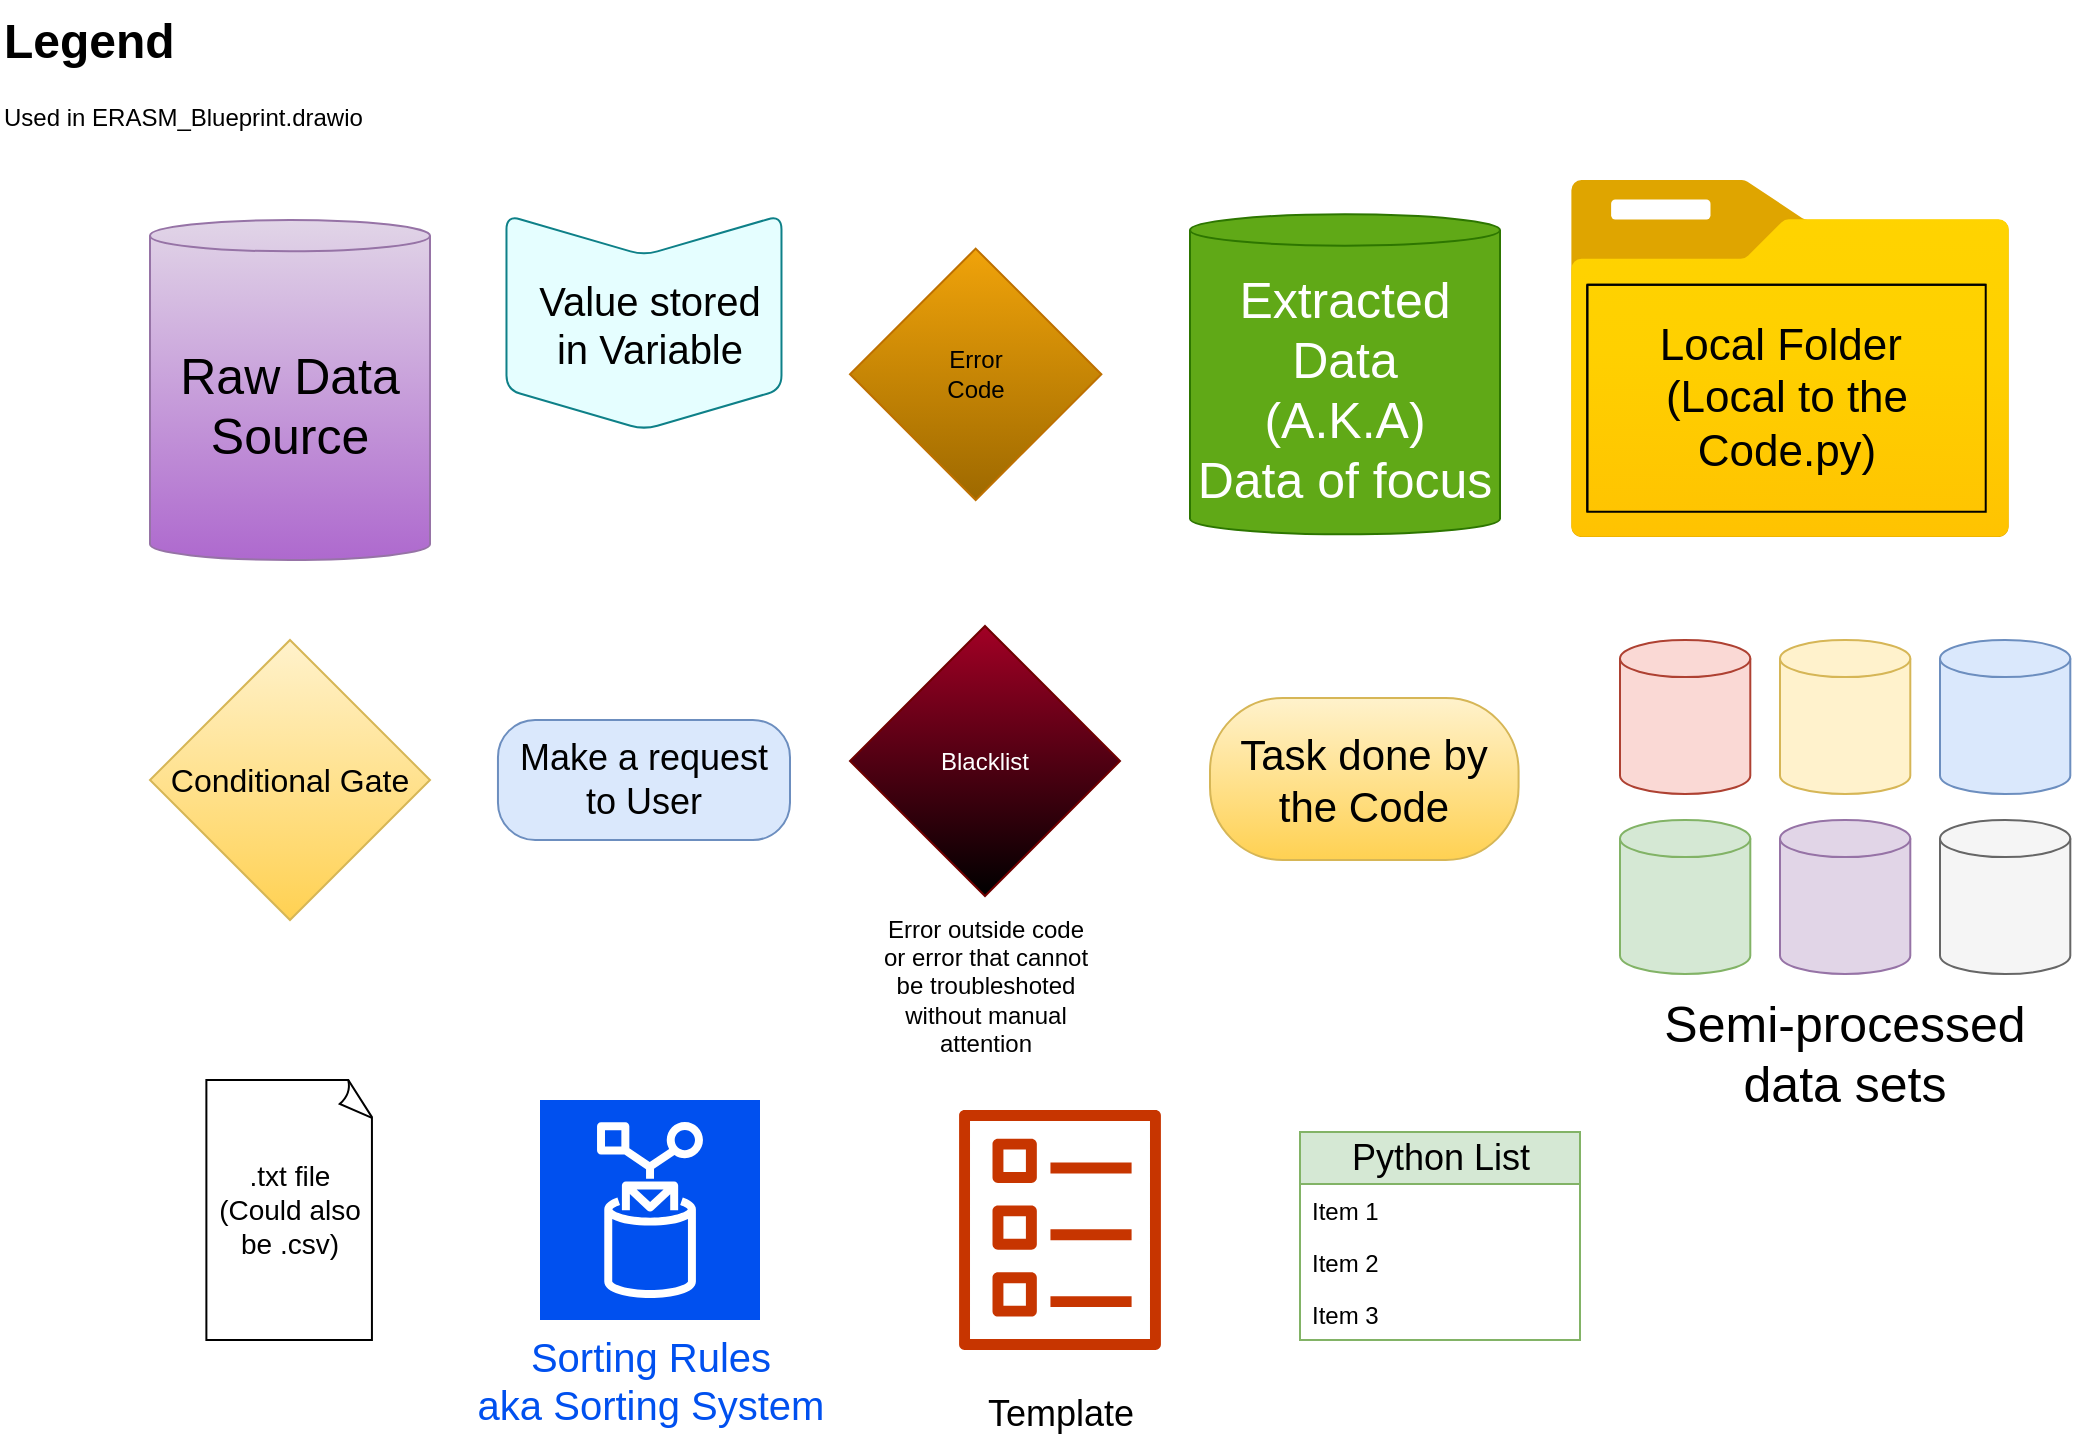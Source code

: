 <mxfile version="24.7.5">
  <diagram name="Page-1" id="BP2uYiYtDhzIP6rv-mum">
    <mxGraphModel dx="196" dy="953" grid="1" gridSize="10" guides="1" tooltips="1" connect="1" arrows="1" fold="1" page="1" pageScale="1" pageWidth="1100" pageHeight="850" math="0" shadow="0">
      <root>
        <mxCell id="0" />
        <mxCell id="1" parent="0" />
        <mxCell id="cWb5SJ1JfWpika560xzd-1" value="&lt;font style=&quot;font-size: 25px;&quot;&gt;Raw Data Source&lt;/font&gt;" style="shape=cylinder3;whiteSpace=wrap;html=1;boundedLbl=1;backgroundOutline=1;size=7.833;fillColor=#e1d5e7;strokeColor=#9673a6;gradientColor=#ae69ce;" vertex="1" parent="1">
          <mxGeometry x="1185" y="110" width="140" height="170" as="geometry" />
        </mxCell>
        <mxCell id="cWb5SJ1JfWpika560xzd-2" value="&lt;h1 style=&quot;margin-top: 0px;&quot;&gt;Legend&lt;/h1&gt;&lt;p&gt;Used in ERASM_Blueprint.drawio&lt;/p&gt;" style="text;html=1;whiteSpace=wrap;overflow=hidden;rounded=0;" vertex="1" parent="1">
          <mxGeometry x="1110" width="200" height="70" as="geometry" />
        </mxCell>
        <mxCell id="cWb5SJ1JfWpika560xzd-4" value="" style="shape=step;perimeter=stepPerimeter;whiteSpace=wrap;html=1;fixedSize=1;fillColor=#e5feff;strokeColor=#0e8088;rounded=1;rotation=90;arcSize=14;" vertex="1" parent="1">
          <mxGeometry x="1378.41" y="92.46" width="107.16" height="137.5" as="geometry" />
        </mxCell>
        <mxCell id="cWb5SJ1JfWpika560xzd-5" value="&lt;font style=&quot;font-size: 20px;&quot;&gt;Value stored in Variable&lt;/font&gt;" style="text;html=1;align=center;verticalAlign=middle;whiteSpace=wrap;rounded=0;" vertex="1" parent="1">
          <mxGeometry x="1375" y="124.31" width="120" height="75.69" as="geometry" />
        </mxCell>
        <mxCell id="cWb5SJ1JfWpika560xzd-6" value="Error&lt;div&gt;Code&lt;/div&gt;" style="rhombus;whiteSpace=wrap;html=1;fillColor=#f0a30a;strokeColor=#BD7000;fontColor=#000000;gradientColor=#9e6900;" vertex="1" parent="1">
          <mxGeometry x="1535" y="124.31" width="125.69" height="125.69" as="geometry" />
        </mxCell>
        <mxCell id="cWb5SJ1JfWpika560xzd-7" value="&lt;font style=&quot;font-size: 25px;&quot;&gt;Extracted Data&lt;/font&gt;&lt;div&gt;&lt;span style=&quot;font-size: 25px;&quot;&gt;(A.K.A)&lt;/span&gt;&lt;/div&gt;&lt;div&gt;&lt;font style=&quot;font-size: 25px;&quot;&gt;Data of focus&lt;/font&gt;&lt;/div&gt;" style="shape=cylinder3;whiteSpace=wrap;html=1;boundedLbl=1;backgroundOutline=1;size=7.833;fillColor=#60a917;strokeColor=#2D7600;fontColor=#ffffff;" vertex="1" parent="1">
          <mxGeometry x="1705" y="107.15" width="155" height="160" as="geometry" />
        </mxCell>
        <mxCell id="cWb5SJ1JfWpika560xzd-11" value="" style="group" vertex="1" connectable="0" parent="1">
          <mxGeometry x="1895" y="90" width="220" height="180" as="geometry" />
        </mxCell>
        <mxCell id="cWb5SJ1JfWpika560xzd-9" value="" style="image;aspect=fixed;html=1;points=[];align=center;fontSize=12;image=img/lib/azure2/general/Folder_Blank.svg;" vertex="1" parent="cWb5SJ1JfWpika560xzd-11">
          <mxGeometry width="220.0" height="178.541" as="geometry" />
        </mxCell>
        <mxCell id="cWb5SJ1JfWpika560xzd-10" value="&lt;font style=&quot;font-size: 22px;&quot;&gt;Local Folder&amp;nbsp;&lt;/font&gt;&lt;div style=&quot;font-size: 22px;&quot;&gt;&lt;font style=&quot;font-size: 22px;&quot;&gt;(Local to the Code.py)&lt;/font&gt;&lt;/div&gt;" style="shape=cube;whiteSpace=wrap;html=1;boundedLbl=1;backgroundOutline=1;darkOpacity=0.05;darkOpacity2=0.1;size=0;fillColor=none;strokeColor=#000000;" vertex="1" parent="cWb5SJ1JfWpika560xzd-11">
          <mxGeometry x="8.661" y="52.389" width="199.197" height="113.51" as="geometry" />
        </mxCell>
        <mxCell id="cWb5SJ1JfWpika560xzd-12" value="&lt;font style=&quot;font-size: 16px;&quot;&gt;Conditional Gate&lt;/font&gt;" style="rhombus;whiteSpace=wrap;html=1;fillColor=#fff2cc;strokeColor=#d6b656;gradientColor=#ffd152;" vertex="1" parent="1">
          <mxGeometry x="1185" y="320" width="140" height="140" as="geometry" />
        </mxCell>
        <mxCell id="cWb5SJ1JfWpika560xzd-13" value="&lt;div&gt;&lt;font style=&quot;font-size: 18px;&quot;&gt;Make a request to User&lt;/font&gt;&lt;br&gt;&lt;/div&gt;" style="rounded=1;whiteSpace=wrap;html=1;strokeColor=#6c8ebf;align=center;verticalAlign=middle;fontFamily=Helvetica;fontSize=12;fillColor=#dae8fc;arcSize=31;" vertex="1" parent="1">
          <mxGeometry x="1358.98" y="360" width="146.02" height="60" as="geometry" />
        </mxCell>
        <mxCell id="cWb5SJ1JfWpika560xzd-14" value="Blacklist" style="rhombus;whiteSpace=wrap;html=1;fillColor=#a20025;strokeColor=#6F0000;fontColor=#ffffff;gradientColor=default;" vertex="1" parent="1">
          <mxGeometry x="1535" y="313" width="135" height="135" as="geometry" />
        </mxCell>
        <mxCell id="cWb5SJ1JfWpika560xzd-15" value="Error outside code or error that cannot be troubleshoted without manual attention" style="text;html=1;align=center;verticalAlign=middle;whiteSpace=wrap;rounded=0;" vertex="1" parent="1">
          <mxGeometry x="1547.5" y="448" width="110" height="90" as="geometry" />
        </mxCell>
        <mxCell id="cWb5SJ1JfWpika560xzd-16" value="&lt;div&gt;&lt;font style=&quot;font-size: 21px;&quot;&gt;Task done by the Code&lt;/font&gt;&lt;br&gt;&lt;/div&gt;" style="rounded=1;whiteSpace=wrap;html=1;strokeColor=#d6b656;align=center;verticalAlign=middle;fontFamily=Helvetica;fontSize=12;fontColor=default;fillColor=#fff2cc;gradientColor=#ffd152;arcSize=45;" vertex="1" parent="1">
          <mxGeometry x="1715" y="349" width="154.29" height="81" as="geometry" />
        </mxCell>
        <mxCell id="cWb5SJ1JfWpika560xzd-17" value="" style="shape=cylinder3;whiteSpace=wrap;html=1;boundedLbl=1;backgroundOutline=1;size=9.278;fillColor=#fad9d5;strokeColor=#ae4132;" vertex="1" parent="1">
          <mxGeometry x="1920" y="320" width="65.15" height="77" as="geometry" />
        </mxCell>
        <mxCell id="cWb5SJ1JfWpika560xzd-18" value="" style="shape=cylinder3;whiteSpace=wrap;html=1;boundedLbl=1;backgroundOutline=1;size=9.278;fillColor=#fff2cc;strokeColor=#d6b656;" vertex="1" parent="1">
          <mxGeometry x="2000" y="320" width="65.15" height="77" as="geometry" />
        </mxCell>
        <mxCell id="cWb5SJ1JfWpika560xzd-19" value="" style="shape=cylinder3;whiteSpace=wrap;html=1;boundedLbl=1;backgroundOutline=1;size=9.278;fillColor=#dae8fc;strokeColor=#6c8ebf;" vertex="1" parent="1">
          <mxGeometry x="2080" y="320" width="65.15" height="77" as="geometry" />
        </mxCell>
        <mxCell id="cWb5SJ1JfWpika560xzd-20" value="" style="shape=cylinder3;whiteSpace=wrap;html=1;boundedLbl=1;backgroundOutline=1;size=9.278;fillColor=#d5e8d4;strokeColor=#82b366;" vertex="1" parent="1">
          <mxGeometry x="1920" y="410" width="65.15" height="77" as="geometry" />
        </mxCell>
        <mxCell id="cWb5SJ1JfWpika560xzd-21" value="" style="shape=cylinder3;whiteSpace=wrap;html=1;boundedLbl=1;backgroundOutline=1;size=9.278;fillColor=#e1d5e7;strokeColor=#9673a6;" vertex="1" parent="1">
          <mxGeometry x="2000" y="410" width="65.15" height="77" as="geometry" />
        </mxCell>
        <mxCell id="cWb5SJ1JfWpika560xzd-22" value="" style="shape=cylinder3;whiteSpace=wrap;html=1;boundedLbl=1;backgroundOutline=1;size=9.278;fillColor=#f5f5f5;strokeColor=#666666;fontColor=#333333;" vertex="1" parent="1">
          <mxGeometry x="2080" y="410" width="65.15" height="77" as="geometry" />
        </mxCell>
        <mxCell id="cWb5SJ1JfWpika560xzd-23" value="&lt;font style=&quot;font-size: 25px;&quot;&gt;Semi-processed data sets&lt;/font&gt;" style="text;html=1;align=center;verticalAlign=middle;whiteSpace=wrap;rounded=0;" vertex="1" parent="1">
          <mxGeometry x="1920" y="489" width="225.15" height="73" as="geometry" />
        </mxCell>
        <mxCell id="cWb5SJ1JfWpika560xzd-24" value="&lt;div style=&quot;font-size: 14px;&quot;&gt;&lt;span style=&quot;&quot;&gt;.txt file&lt;br&gt;(Could also be .csv)&lt;/span&gt;&lt;/div&gt;" style="whiteSpace=wrap;html=1;shape=mxgraph.basic.document" vertex="1" parent="1">
          <mxGeometry x="1213.19" y="540" width="83.62" height="130" as="geometry" />
        </mxCell>
        <mxCell id="cWb5SJ1JfWpika560xzd-25" value="&lt;font color=&quot;#0050ef&quot; style=&quot;font-size: 20px;&quot;&gt;Sorting Rules&lt;/font&gt;&lt;div&gt;&lt;font color=&quot;#0050ef&quot;&gt;&lt;span style=&quot;font-size: 20px;&quot;&gt;aka Sorting System&lt;/span&gt;&lt;/font&gt;&lt;/div&gt;" style="sketch=0;outlineConnect=0;dashed=0;verticalLabelPosition=bottom;verticalAlign=top;align=center;html=1;fontSize=12;fontStyle=0;aspect=fixed;shape=mxgraph.aws4.resourceIcon;resIcon=mxgraph.aws4.rule;fillColor=#0050ef;fontColor=#ffffff;strokeColor=#FFFFFF;" vertex="1" parent="1">
          <mxGeometry x="1380" y="550" width="110" height="110" as="geometry" />
        </mxCell>
        <mxCell id="cWb5SJ1JfWpika560xzd-27" value="&lt;font style=&quot;font-size: 18px;&quot;&gt;Template&lt;/font&gt;" style="sketch=0;outlineConnect=0;fontColor=#000000;strokeColor=#C73500;fillColor=none;dashed=0;verticalLabelPosition=bottom;verticalAlign=top;align=center;html=1;fontSize=12;fontStyle=0;aspect=fixed;shape=mxgraph.aws4.resourceIcon;resIcon=mxgraph.aws4.template;" vertex="1" parent="1">
          <mxGeometry x="1565" y="540" width="150" height="150" as="geometry" />
        </mxCell>
        <mxCell id="cWb5SJ1JfWpika560xzd-28" value="&lt;font style=&quot;font-size: 18px;&quot;&gt;Python List&lt;/font&gt;" style="swimlane;fontStyle=0;childLayout=stackLayout;horizontal=1;startSize=26;fillColor=#d5e8d4;horizontalStack=0;resizeParent=1;resizeParentMax=0;resizeLast=0;collapsible=1;marginBottom=0;html=1;strokeColor=#82b366;" vertex="1" parent="1">
          <mxGeometry x="1760" y="566" width="140" height="104" as="geometry" />
        </mxCell>
        <mxCell id="cWb5SJ1JfWpika560xzd-29" value="Item 1" style="text;strokeColor=none;fillColor=none;align=left;verticalAlign=top;spacingLeft=4;spacingRight=4;overflow=hidden;rotatable=0;points=[[0,0.5],[1,0.5]];portConstraint=eastwest;whiteSpace=wrap;html=1;" vertex="1" parent="cWb5SJ1JfWpika560xzd-28">
          <mxGeometry y="26" width="140" height="26" as="geometry" />
        </mxCell>
        <mxCell id="cWb5SJ1JfWpika560xzd-30" value="Item 2" style="text;strokeColor=none;fillColor=none;align=left;verticalAlign=top;spacingLeft=4;spacingRight=4;overflow=hidden;rotatable=0;points=[[0,0.5],[1,0.5]];portConstraint=eastwest;whiteSpace=wrap;html=1;" vertex="1" parent="cWb5SJ1JfWpika560xzd-28">
          <mxGeometry y="52" width="140" height="26" as="geometry" />
        </mxCell>
        <mxCell id="cWb5SJ1JfWpika560xzd-31" value="Item 3" style="text;strokeColor=none;fillColor=none;align=left;verticalAlign=top;spacingLeft=4;spacingRight=4;overflow=hidden;rotatable=0;points=[[0,0.5],[1,0.5]];portConstraint=eastwest;whiteSpace=wrap;html=1;" vertex="1" parent="cWb5SJ1JfWpika560xzd-28">
          <mxGeometry y="78" width="140" height="26" as="geometry" />
        </mxCell>
      </root>
    </mxGraphModel>
  </diagram>
</mxfile>

